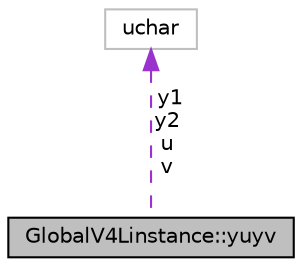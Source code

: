 digraph "GlobalV4Linstance::yuyv"
{
 // INTERACTIVE_SVG=YES
  edge [fontname="Helvetica",fontsize="10",labelfontname="Helvetica",labelfontsize="10"];
  node [fontname="Helvetica",fontsize="10",shape=record];
  Node1 [label="GlobalV4Linstance::yuyv",height=0.2,width=0.4,color="black", fillcolor="grey75", style="filled", fontcolor="black"];
  Node2 -> Node1 [dir="back",color="darkorchid3",fontsize="10",style="dashed",label=" y1\ny2\nu\nv" ,fontname="Helvetica"];
  Node2 [label="uchar",height=0.2,width=0.4,color="grey75", fillcolor="white", style="filled"];
}
